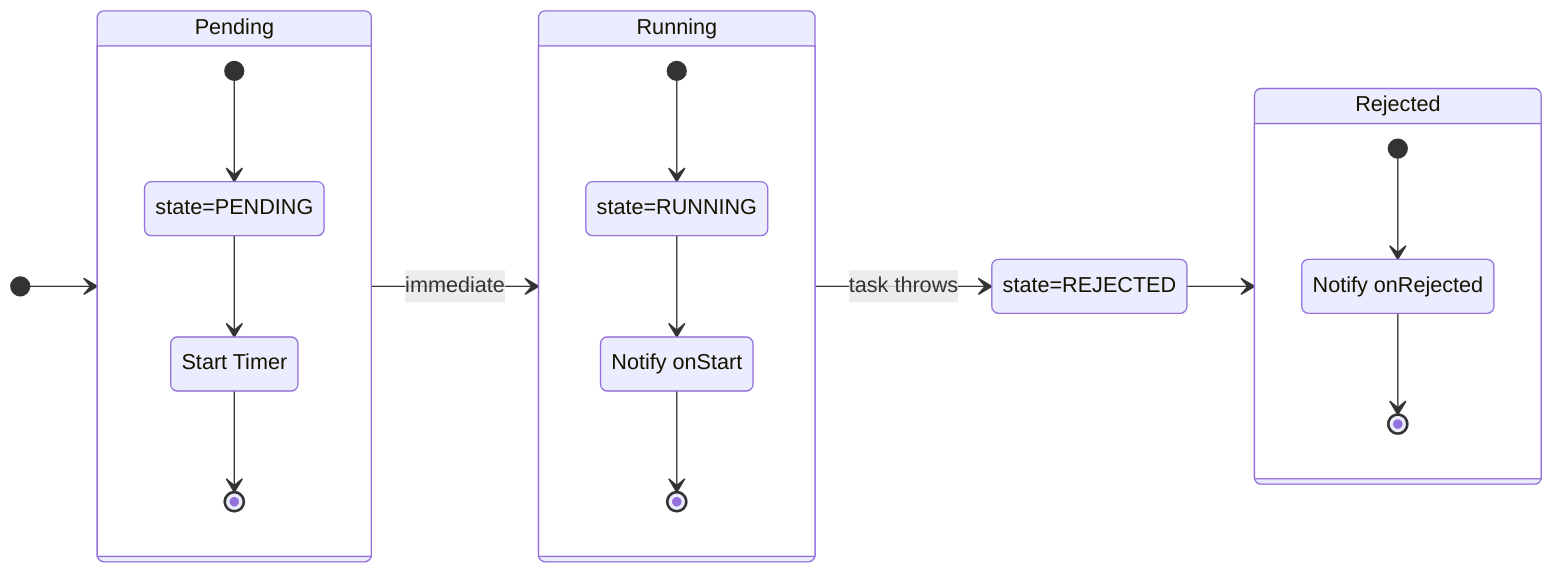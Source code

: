 stateDiagram-v2
    direction LR
    [*] --> Pending
    Pending --> Running : immediate
    Running --> state=REJECTED : task throws
    state=REJECTED --> Rejected

    state Pending {
      [*] --> state=PENDING
      state=PENDING --> Timer
      Timer --> [*]
      Timer : Start Timer
    }

    state Running {
      [*] --> state=RUNNING
      state=RUNNING --> NotifyStarted
      NotifyStarted --> [*]
      NotifyStarted : Notify onStart
    }

    state Rejected {
      [*] --> NotifyRejected
      NotifyRejected --> [*]
      NotifyRejected : Notify onRejected
    }
